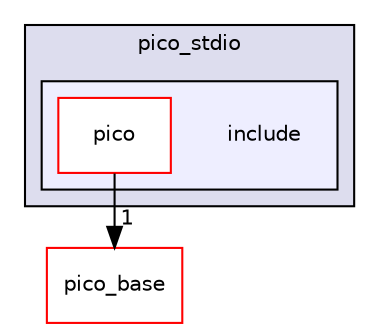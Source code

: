 digraph "pico_stdio/include" {
  compound=true
  node [ fontsize="10", fontname="Helvetica"];
  edge [ labelfontsize="10", labelfontname="Helvetica"];
  subgraph clusterdir_8ce2dea2c70b96bce3071180a232ce85 {
    graph [ bgcolor="#ddddee", pencolor="black", label="pico_stdio" fontname="Helvetica", fontsize="10", URL="dir_8ce2dea2c70b96bce3071180a232ce85.html"]
  subgraph clusterdir_1cc93ecbca319283da26424dfd3c0fa0 {
    graph [ bgcolor="#eeeeff", pencolor="black", label="" URL="dir_1cc93ecbca319283da26424dfd3c0fa0.html"];
    dir_1cc93ecbca319283da26424dfd3c0fa0 [shape=plaintext label="include"];
    dir_de2f0badc41db6c9a656efb6e0c67ac0 [shape=box label="pico" color="red" fillcolor="white" style="filled" URL="dir_de2f0badc41db6c9a656efb6e0c67ac0.html"];
  }
  }
  dir_ee4ba4c32933fd9d1c9bce216e67756d [shape=box label="pico_base" fillcolor="white" style="filled" color="red" URL="dir_ee4ba4c32933fd9d1c9bce216e67756d.html"];
  dir_de2f0badc41db6c9a656efb6e0c67ac0->dir_ee4ba4c32933fd9d1c9bce216e67756d [headlabel="1", labeldistance=1.5 headhref="dir_000186_000007.html"];
}
